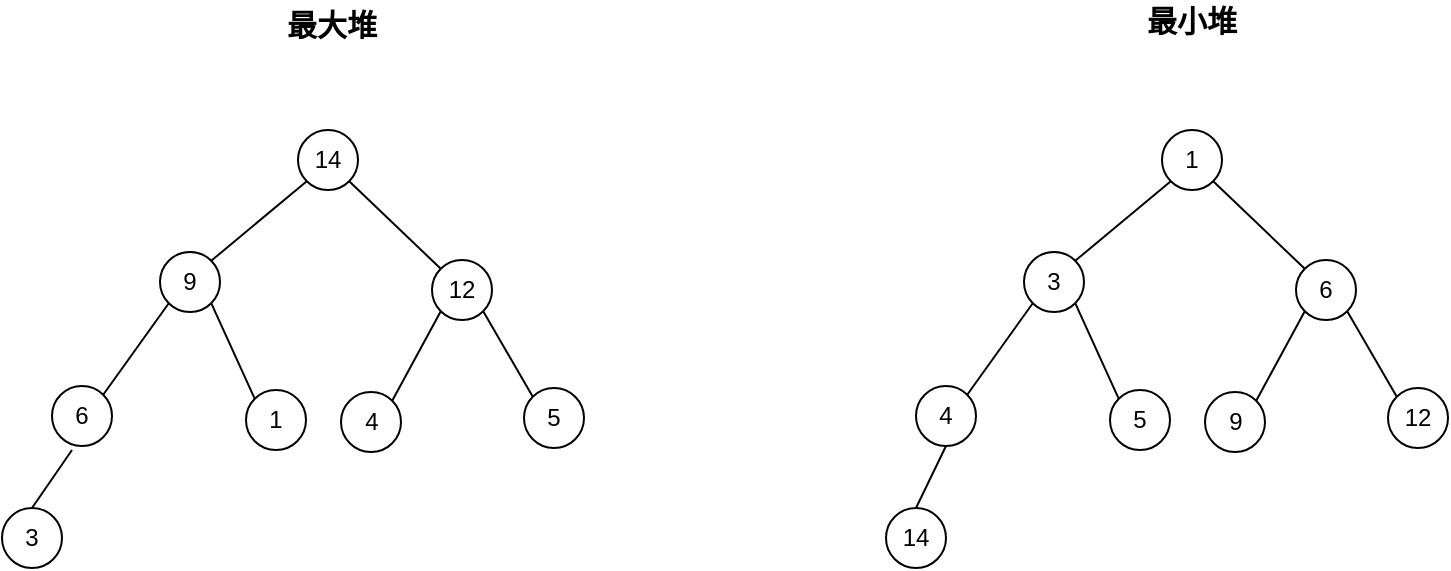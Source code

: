 <mxfile version="10.6.7" type="github"><diagram id="trVmRACAnbyEzIqWFYLb" name="Page-1"><mxGraphModel dx="1392" dy="804" grid="1" gridSize="10" guides="1" tooltips="1" connect="1" arrows="1" fold="1" page="1" pageScale="1" pageWidth="827" pageHeight="1169" math="0" shadow="0"><root><mxCell id="0"/><mxCell id="1" parent="0"/><mxCell id="4QtcBrxQgUMfYp_6Evpo-2" value="14" style="ellipse;whiteSpace=wrap;html=1;aspect=fixed;" parent="1" vertex="1"><mxGeometry x="193" y="105" width="30" height="30" as="geometry"/></mxCell><mxCell id="4QtcBrxQgUMfYp_6Evpo-3" value="9" style="ellipse;whiteSpace=wrap;html=1;aspect=fixed;" parent="1" vertex="1"><mxGeometry x="124" y="166" width="30" height="30" as="geometry"/></mxCell><mxCell id="4QtcBrxQgUMfYp_6Evpo-4" value="12" style="ellipse;whiteSpace=wrap;html=1;aspect=fixed;" parent="1" vertex="1"><mxGeometry x="260" y="170" width="30" height="30" as="geometry"/></mxCell><mxCell id="4QtcBrxQgUMfYp_6Evpo-5" value="6" style="ellipse;whiteSpace=wrap;html=1;aspect=fixed;" parent="1" vertex="1"><mxGeometry x="70" y="233" width="30" height="30" as="geometry"/></mxCell><mxCell id="4QtcBrxQgUMfYp_6Evpo-6" value="1" style="ellipse;whiteSpace=wrap;html=1;aspect=fixed;" parent="1" vertex="1"><mxGeometry x="167" y="235" width="30" height="30" as="geometry"/></mxCell><mxCell id="4QtcBrxQgUMfYp_6Evpo-7" value="3" style="ellipse;whiteSpace=wrap;html=1;aspect=fixed;" parent="1" vertex="1"><mxGeometry x="45" y="294" width="30" height="30" as="geometry"/></mxCell><mxCell id="4QtcBrxQgUMfYp_6Evpo-8" value="5" style="ellipse;whiteSpace=wrap;html=1;aspect=fixed;" parent="1" vertex="1"><mxGeometry x="306" y="234" width="30" height="30" as="geometry"/></mxCell><mxCell id="4QtcBrxQgUMfYp_6Evpo-9" value="4" style="ellipse;whiteSpace=wrap;html=1;aspect=fixed;" parent="1" vertex="1"><mxGeometry x="214.5" y="236" width="30" height="30" as="geometry"/></mxCell><mxCell id="4QtcBrxQgUMfYp_6Evpo-10" value="" style="endArrow=none;html=1;exitX=1;exitY=0;exitDx=0;exitDy=0;entryX=0;entryY=1;entryDx=0;entryDy=0;" parent="1" source="4QtcBrxQgUMfYp_6Evpo-3" target="4QtcBrxQgUMfYp_6Evpo-2" edge="1"><mxGeometry width="50" height="50" relative="1" as="geometry"><mxPoint x="200" y="565" as="sourcePoint"/><mxPoint x="250" y="515" as="targetPoint"/></mxGeometry></mxCell><mxCell id="4QtcBrxQgUMfYp_6Evpo-11" value="" style="endArrow=none;html=1;exitX=1;exitY=0;exitDx=0;exitDy=0;entryX=0;entryY=1;entryDx=0;entryDy=0;" parent="1" source="4QtcBrxQgUMfYp_6Evpo-5" target="4QtcBrxQgUMfYp_6Evpo-3" edge="1"><mxGeometry width="50" height="50" relative="1" as="geometry"><mxPoint x="100" y="605" as="sourcePoint"/><mxPoint x="150" y="555" as="targetPoint"/></mxGeometry></mxCell><mxCell id="4QtcBrxQgUMfYp_6Evpo-12" value="" style="endArrow=none;html=1;exitX=1;exitY=1;exitDx=0;exitDy=0;entryX=0;entryY=0;entryDx=0;entryDy=0;" parent="1" source="4QtcBrxQgUMfYp_6Evpo-3" target="4QtcBrxQgUMfYp_6Evpo-6" edge="1"><mxGeometry width="50" height="50" relative="1" as="geometry"><mxPoint x="90" y="575" as="sourcePoint"/><mxPoint x="140" y="525" as="targetPoint"/></mxGeometry></mxCell><mxCell id="4QtcBrxQgUMfYp_6Evpo-13" value="" style="endArrow=none;html=1;exitX=1;exitY=1;exitDx=0;exitDy=0;entryX=0;entryY=0;entryDx=0;entryDy=0;" parent="1" source="4QtcBrxQgUMfYp_6Evpo-2" target="4QtcBrxQgUMfYp_6Evpo-4" edge="1"><mxGeometry width="50" height="50" relative="1" as="geometry"><mxPoint x="280" y="535" as="sourcePoint"/><mxPoint x="330" y="485" as="targetPoint"/></mxGeometry></mxCell><mxCell id="4QtcBrxQgUMfYp_6Evpo-14" value="" style="endArrow=none;html=1;exitX=1;exitY=0;exitDx=0;exitDy=0;entryX=0;entryY=1;entryDx=0;entryDy=0;" parent="1" source="4QtcBrxQgUMfYp_6Evpo-9" target="4QtcBrxQgUMfYp_6Evpo-4" edge="1"><mxGeometry width="50" height="50" relative="1" as="geometry"><mxPoint x="240" y="645" as="sourcePoint"/><mxPoint x="290" y="595" as="targetPoint"/></mxGeometry></mxCell><mxCell id="4QtcBrxQgUMfYp_6Evpo-15" value="" style="endArrow=none;html=1;exitX=1;exitY=1;exitDx=0;exitDy=0;entryX=0;entryY=0;entryDx=0;entryDy=0;" parent="1" source="4QtcBrxQgUMfYp_6Evpo-4" target="4QtcBrxQgUMfYp_6Evpo-8" edge="1"><mxGeometry width="50" height="50" relative="1" as="geometry"><mxPoint x="250" y="565" as="sourcePoint"/><mxPoint x="300" y="515" as="targetPoint"/></mxGeometry></mxCell><mxCell id="4QtcBrxQgUMfYp_6Evpo-16" value="" style="endArrow=none;html=1;exitX=0.5;exitY=0;exitDx=0;exitDy=0;" parent="1" source="4QtcBrxQgUMfYp_6Evpo-7" edge="1"><mxGeometry width="50" height="50" relative="1" as="geometry"><mxPoint x="130" y="565" as="sourcePoint"/><mxPoint x="80" y="265" as="targetPoint"/></mxGeometry></mxCell><mxCell id="4QtcBrxQgUMfYp_6Evpo-17" value="最大堆" style="text;html=1;strokeColor=none;fillColor=none;align=center;verticalAlign=middle;whiteSpace=wrap;rounded=0;fontSize=15;fontStyle=1" parent="1" vertex="1"><mxGeometry x="179.5" y="42" width="60" height="20" as="geometry"/></mxCell><mxCell id="4QtcBrxQgUMfYp_6Evpo-18" value="1" style="ellipse;whiteSpace=wrap;html=1;aspect=fixed;" parent="1" vertex="1"><mxGeometry x="625" y="105" width="30" height="30" as="geometry"/></mxCell><mxCell id="4QtcBrxQgUMfYp_6Evpo-19" value="3" style="ellipse;whiteSpace=wrap;html=1;aspect=fixed;" parent="1" vertex="1"><mxGeometry x="556" y="166" width="30" height="30" as="geometry"/></mxCell><mxCell id="4QtcBrxQgUMfYp_6Evpo-20" value="6" style="ellipse;whiteSpace=wrap;html=1;aspect=fixed;" parent="1" vertex="1"><mxGeometry x="692" y="170" width="30" height="30" as="geometry"/></mxCell><mxCell id="4QtcBrxQgUMfYp_6Evpo-21" value="4" style="ellipse;whiteSpace=wrap;html=1;aspect=fixed;" parent="1" vertex="1"><mxGeometry x="502" y="233" width="30" height="30" as="geometry"/></mxCell><mxCell id="4QtcBrxQgUMfYp_6Evpo-22" value="5" style="ellipse;whiteSpace=wrap;html=1;aspect=fixed;" parent="1" vertex="1"><mxGeometry x="599" y="235" width="30" height="30" as="geometry"/></mxCell><mxCell id="4QtcBrxQgUMfYp_6Evpo-23" value="14" style="ellipse;whiteSpace=wrap;html=1;aspect=fixed;" parent="1" vertex="1"><mxGeometry x="487" y="294" width="30" height="30" as="geometry"/></mxCell><mxCell id="4QtcBrxQgUMfYp_6Evpo-24" value="12" style="ellipse;whiteSpace=wrap;html=1;aspect=fixed;" parent="1" vertex="1"><mxGeometry x="738" y="234" width="30" height="30" as="geometry"/></mxCell><mxCell id="4QtcBrxQgUMfYp_6Evpo-25" value="9" style="ellipse;whiteSpace=wrap;html=1;aspect=fixed;" parent="1" vertex="1"><mxGeometry x="646.5" y="236" width="30" height="30" as="geometry"/></mxCell><mxCell id="4QtcBrxQgUMfYp_6Evpo-26" value="" style="endArrow=none;html=1;exitX=1;exitY=0;exitDx=0;exitDy=0;entryX=0;entryY=1;entryDx=0;entryDy=0;" parent="1" source="4QtcBrxQgUMfYp_6Evpo-19" target="4QtcBrxQgUMfYp_6Evpo-18" edge="1"><mxGeometry width="50" height="50" relative="1" as="geometry"><mxPoint x="632" y="565" as="sourcePoint"/><mxPoint x="682" y="515" as="targetPoint"/></mxGeometry></mxCell><mxCell id="4QtcBrxQgUMfYp_6Evpo-27" value="" style="endArrow=none;html=1;exitX=1;exitY=0;exitDx=0;exitDy=0;entryX=0;entryY=1;entryDx=0;entryDy=0;" parent="1" source="4QtcBrxQgUMfYp_6Evpo-21" target="4QtcBrxQgUMfYp_6Evpo-19" edge="1"><mxGeometry width="50" height="50" relative="1" as="geometry"><mxPoint x="532" y="605" as="sourcePoint"/><mxPoint x="582" y="555" as="targetPoint"/></mxGeometry></mxCell><mxCell id="4QtcBrxQgUMfYp_6Evpo-28" value="" style="endArrow=none;html=1;exitX=1;exitY=1;exitDx=0;exitDy=0;entryX=0;entryY=0;entryDx=0;entryDy=0;" parent="1" source="4QtcBrxQgUMfYp_6Evpo-19" target="4QtcBrxQgUMfYp_6Evpo-22" edge="1"><mxGeometry width="50" height="50" relative="1" as="geometry"><mxPoint x="522" y="575" as="sourcePoint"/><mxPoint x="572" y="525" as="targetPoint"/></mxGeometry></mxCell><mxCell id="4QtcBrxQgUMfYp_6Evpo-29" value="" style="endArrow=none;html=1;exitX=1;exitY=1;exitDx=0;exitDy=0;entryX=0;entryY=0;entryDx=0;entryDy=0;" parent="1" source="4QtcBrxQgUMfYp_6Evpo-18" target="4QtcBrxQgUMfYp_6Evpo-20" edge="1"><mxGeometry width="50" height="50" relative="1" as="geometry"><mxPoint x="712" y="535" as="sourcePoint"/><mxPoint x="762" y="485" as="targetPoint"/></mxGeometry></mxCell><mxCell id="4QtcBrxQgUMfYp_6Evpo-30" value="" style="endArrow=none;html=1;exitX=1;exitY=0;exitDx=0;exitDy=0;entryX=0;entryY=1;entryDx=0;entryDy=0;" parent="1" source="4QtcBrxQgUMfYp_6Evpo-25" target="4QtcBrxQgUMfYp_6Evpo-20" edge="1"><mxGeometry width="50" height="50" relative="1" as="geometry"><mxPoint x="672" y="645" as="sourcePoint"/><mxPoint x="722" y="595" as="targetPoint"/></mxGeometry></mxCell><mxCell id="4QtcBrxQgUMfYp_6Evpo-31" value="" style="endArrow=none;html=1;exitX=1;exitY=1;exitDx=0;exitDy=0;entryX=0;entryY=0;entryDx=0;entryDy=0;" parent="1" source="4QtcBrxQgUMfYp_6Evpo-20" target="4QtcBrxQgUMfYp_6Evpo-24" edge="1"><mxGeometry width="50" height="50" relative="1" as="geometry"><mxPoint x="682" y="565" as="sourcePoint"/><mxPoint x="732" y="515" as="targetPoint"/></mxGeometry></mxCell><mxCell id="4QtcBrxQgUMfYp_6Evpo-32" value="" style="endArrow=none;html=1;exitX=0.5;exitY=0;exitDx=0;exitDy=0;entryX=0.5;entryY=1;entryDx=0;entryDy=0;" parent="1" source="4QtcBrxQgUMfYp_6Evpo-23" target="4QtcBrxQgUMfYp_6Evpo-21" edge="1"><mxGeometry width="50" height="50" relative="1" as="geometry"><mxPoint x="562" y="565" as="sourcePoint"/><mxPoint x="612" y="515" as="targetPoint"/></mxGeometry></mxCell><mxCell id="4QtcBrxQgUMfYp_6Evpo-33" value="最小堆" style="text;html=1;strokeColor=none;fillColor=none;align=center;verticalAlign=middle;whiteSpace=wrap;rounded=0;fontSize=15;fontStyle=1" parent="1" vertex="1"><mxGeometry x="610" y="40" width="60" height="20" as="geometry"/></mxCell></root></mxGraphModel></diagram></mxfile>